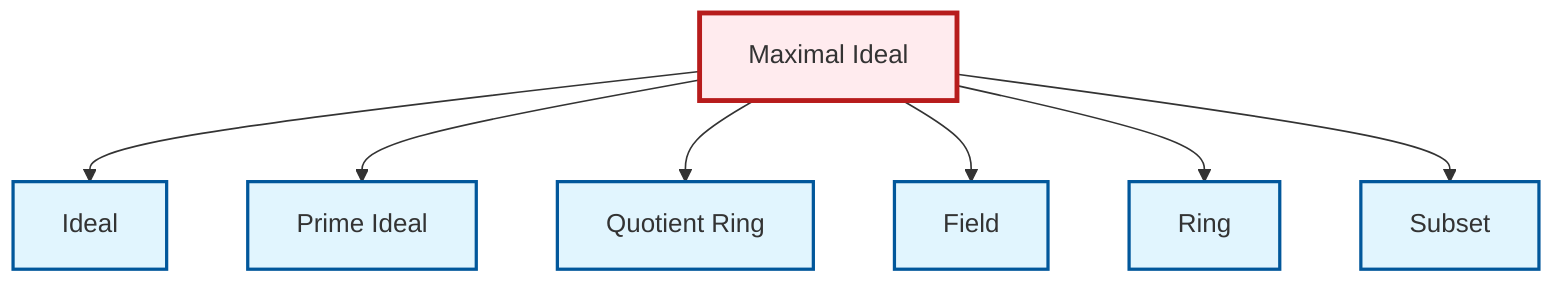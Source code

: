 graph TD
    classDef definition fill:#e1f5fe,stroke:#01579b,stroke-width:2px
    classDef theorem fill:#f3e5f5,stroke:#4a148c,stroke-width:2px
    classDef axiom fill:#fff3e0,stroke:#e65100,stroke-width:2px
    classDef example fill:#e8f5e9,stroke:#1b5e20,stroke-width:2px
    classDef current fill:#ffebee,stroke:#b71c1c,stroke-width:3px
    def-ideal["Ideal"]:::definition
    def-ring["Ring"]:::definition
    def-quotient-ring["Quotient Ring"]:::definition
    def-maximal-ideal["Maximal Ideal"]:::definition
    def-prime-ideal["Prime Ideal"]:::definition
    def-subset["Subset"]:::definition
    def-field["Field"]:::definition
    def-maximal-ideal --> def-ideal
    def-maximal-ideal --> def-prime-ideal
    def-maximal-ideal --> def-quotient-ring
    def-maximal-ideal --> def-field
    def-maximal-ideal --> def-ring
    def-maximal-ideal --> def-subset
    class def-maximal-ideal current